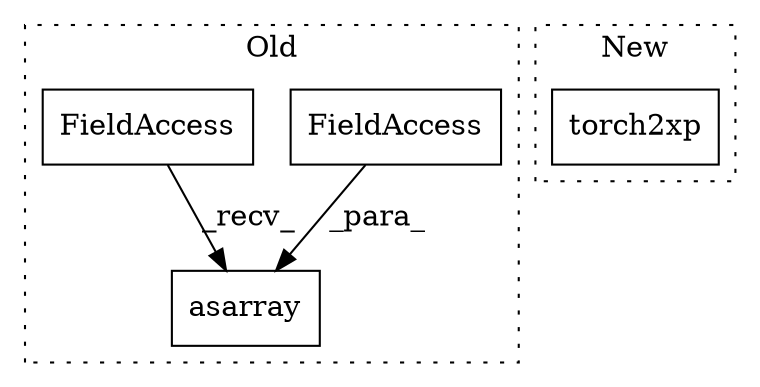 digraph G {
subgraph cluster0 {
1 [label="asarray" a="32" s="1356,1374" l="8,1" shape="box"];
3 [label="FieldAccess" a="22" s="1364" l="10" shape="box"];
4 [label="FieldAccess" a="22" s="1347" l="8" shape="box"];
label = "Old";
style="dotted";
}
subgraph cluster1 {
2 [label="torch2xp" a="32" s="1889,1903" l="9,1" shape="box"];
label = "New";
style="dotted";
}
3 -> 1 [label="_para_"];
4 -> 1 [label="_recv_"];
}